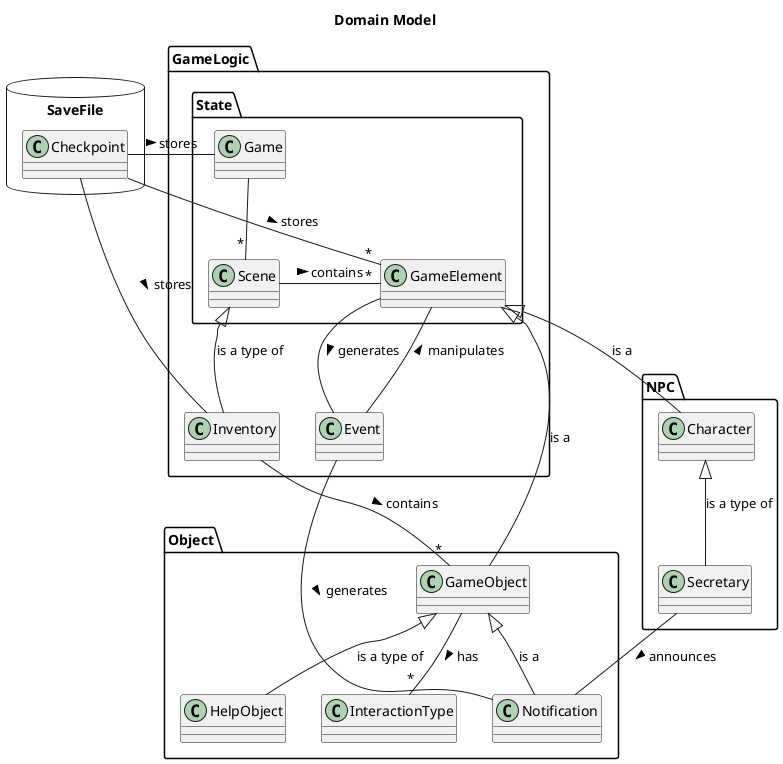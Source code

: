 @startuml
title Domain Model

database SaveFile {
    class Checkpoint
}

package Object {
    class GameObject
    class HelpObject
    class InteractionType
    class Notification
}

package NPC {
    class Character
    class Secretary
}

package GameLogic {
    package State {
        class GameElement
        class Game
        class Scene
    }
    class Inventory
    class Event
}

Game -- "*" Scene
Checkpoint -- "*" GameElement : stores >
Checkpoint -- Inventory : stores >
Checkpoint - Game : stores >
Character <|-- Secretary : is a type of
GameElement <|-- GameObject : is a
GameElement <|-- Character : is a
Scene - "*" GameElement : contains >
Scene <|-- Inventory : is a type of
Inventory -- "*" GameObject : contains >
GameElement -- Event : generates >
Event -- Notification : generates >
Event -- GameElement : manipulates >
Secretary -- Notification : announces >
GameObject <|-- HelpObject : is a type of
GameObject <|-- Notification : is a
GameObject -- "*" InteractionType : has >
@enduml